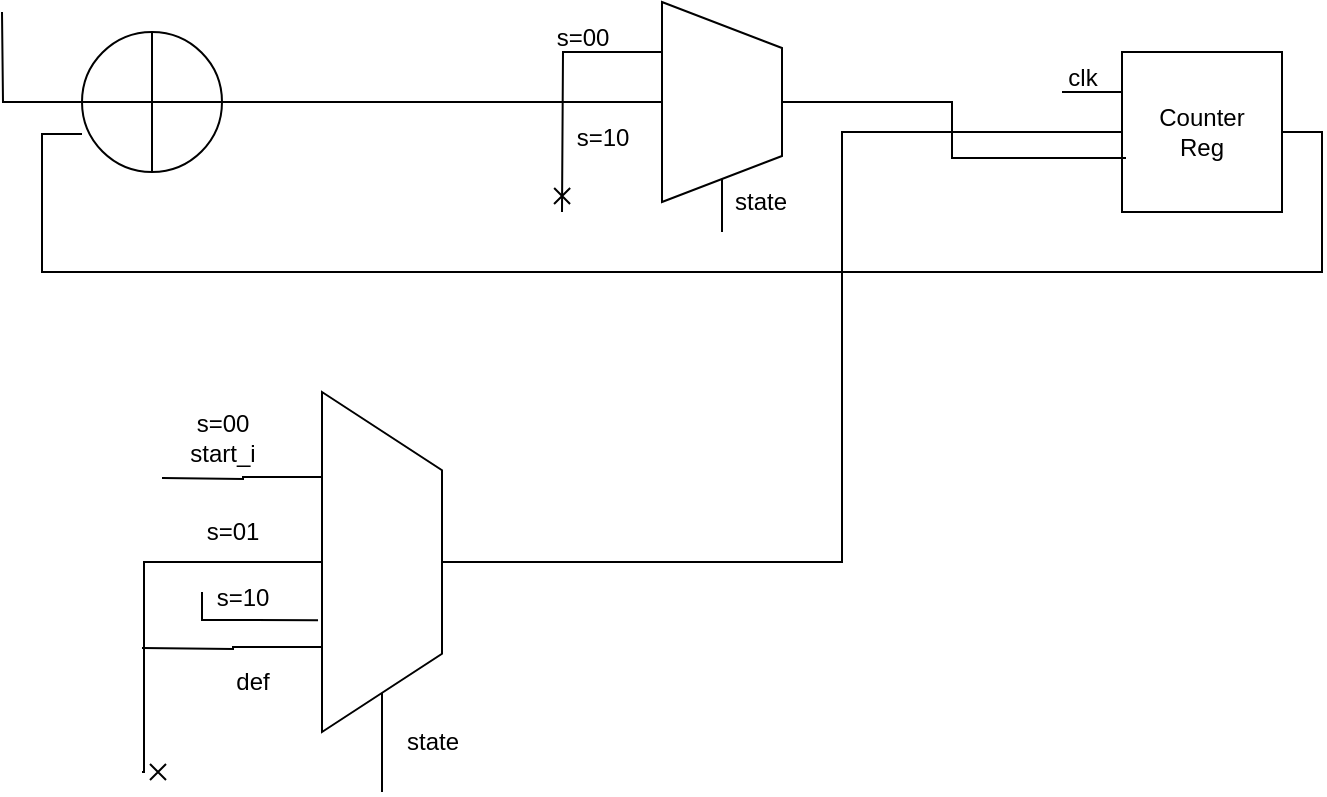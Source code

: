 <mxfile version="24.3.1" type="device">
  <diagram name="Page-1" id="ciqssp094y9-y4Y2GWGX">
    <mxGraphModel dx="1244" dy="404" grid="1" gridSize="10" guides="1" tooltips="1" connect="1" arrows="1" fold="1" page="1" pageScale="1" pageWidth="827" pageHeight="1169" math="0" shadow="0">
      <root>
        <mxCell id="0" />
        <mxCell id="1" parent="0" />
        <mxCell id="ubDHVYA9ifi8-oPXP1Gr-10" style="edgeStyle=orthogonalEdgeStyle;rounded=0;orthogonalLoop=1;jettySize=auto;html=1;exitX=0;exitY=0.25;exitDx=0;exitDy=0;endArrow=none;endFill=0;" edge="1" parent="1" source="ubDHVYA9ifi8-oPXP1Gr-1">
          <mxGeometry relative="1" as="geometry">
            <mxPoint x="590" y="100" as="targetPoint" />
          </mxGeometry>
        </mxCell>
        <mxCell id="ubDHVYA9ifi8-oPXP1Gr-1" value="Counter&lt;div&gt;Reg&lt;/div&gt;" style="whiteSpace=wrap;html=1;aspect=fixed;" vertex="1" parent="1">
          <mxGeometry x="620" y="80" width="80" height="80" as="geometry" />
        </mxCell>
        <mxCell id="ubDHVYA9ifi8-oPXP1Gr-13" style="edgeStyle=orthogonalEdgeStyle;rounded=0;orthogonalLoop=1;jettySize=auto;html=1;entryX=0;entryY=0.5;entryDx=0;entryDy=0;endArrow=none;endFill=0;" edge="1" parent="1" source="ubDHVYA9ifi8-oPXP1Gr-2" target="ubDHVYA9ifi8-oPXP1Gr-1">
          <mxGeometry relative="1" as="geometry">
            <Array as="points">
              <mxPoint x="480" y="335" />
              <mxPoint x="480" y="120" />
            </Array>
          </mxGeometry>
        </mxCell>
        <mxCell id="ubDHVYA9ifi8-oPXP1Gr-15" style="edgeStyle=orthogonalEdgeStyle;rounded=0;orthogonalLoop=1;jettySize=auto;html=1;exitX=0;exitY=0.5;exitDx=0;exitDy=0;endArrow=none;endFill=0;" edge="1" parent="1" source="ubDHVYA9ifi8-oPXP1Gr-2">
          <mxGeometry relative="1" as="geometry">
            <mxPoint x="250" y="450" as="targetPoint" />
          </mxGeometry>
        </mxCell>
        <mxCell id="ubDHVYA9ifi8-oPXP1Gr-16" style="edgeStyle=orthogonalEdgeStyle;rounded=0;orthogonalLoop=1;jettySize=auto;html=1;exitX=0.75;exitY=0;exitDx=0;exitDy=0;endArrow=none;endFill=0;" edge="1" parent="1" source="ubDHVYA9ifi8-oPXP1Gr-2">
          <mxGeometry relative="1" as="geometry">
            <mxPoint x="140" y="293" as="targetPoint" />
          </mxGeometry>
        </mxCell>
        <mxCell id="ubDHVYA9ifi8-oPXP1Gr-17" style="edgeStyle=orthogonalEdgeStyle;rounded=0;orthogonalLoop=1;jettySize=auto;html=1;exitX=0.5;exitY=0;exitDx=0;exitDy=0;endArrow=cross;endFill=0;" edge="1" parent="1" source="ubDHVYA9ifi8-oPXP1Gr-2">
          <mxGeometry relative="1" as="geometry">
            <mxPoint x="130" y="440" as="targetPoint" />
            <Array as="points">
              <mxPoint x="131" y="335" />
            </Array>
          </mxGeometry>
        </mxCell>
        <mxCell id="ubDHVYA9ifi8-oPXP1Gr-19" style="edgeStyle=orthogonalEdgeStyle;rounded=0;orthogonalLoop=1;jettySize=auto;html=1;exitX=0.25;exitY=0;exitDx=0;exitDy=0;endArrow=none;endFill=0;" edge="1" parent="1" source="ubDHVYA9ifi8-oPXP1Gr-2">
          <mxGeometry relative="1" as="geometry">
            <mxPoint x="130" y="378" as="targetPoint" />
          </mxGeometry>
        </mxCell>
        <mxCell id="ubDHVYA9ifi8-oPXP1Gr-2" value="" style="verticalLabelPosition=middle;verticalAlign=middle;html=1;shape=trapezoid;perimeter=trapezoidPerimeter;whiteSpace=wrap;size=0.23;arcSize=10;flipV=1;labelPosition=center;align=center;rotation=-90;" vertex="1" parent="1">
          <mxGeometry x="165" y="305" width="170" height="60" as="geometry" />
        </mxCell>
        <mxCell id="ubDHVYA9ifi8-oPXP1Gr-11" style="edgeStyle=orthogonalEdgeStyle;rounded=0;orthogonalLoop=1;jettySize=auto;html=1;exitX=0.75;exitY=0;exitDx=0;exitDy=0;endArrow=cross;endFill=0;startArrow=none;startFill=0;" edge="1" parent="1" source="ubDHVYA9ifi8-oPXP1Gr-3">
          <mxGeometry relative="1" as="geometry">
            <mxPoint x="340" y="160" as="targetPoint" />
          </mxGeometry>
        </mxCell>
        <mxCell id="ubDHVYA9ifi8-oPXP1Gr-14" style="edgeStyle=orthogonalEdgeStyle;rounded=0;orthogonalLoop=1;jettySize=auto;html=1;exitX=0;exitY=0.5;exitDx=0;exitDy=0;endArrow=none;endFill=0;" edge="1" parent="1" source="ubDHVYA9ifi8-oPXP1Gr-3">
          <mxGeometry relative="1" as="geometry">
            <mxPoint x="420" y="170" as="targetPoint" />
          </mxGeometry>
        </mxCell>
        <mxCell id="ubDHVYA9ifi8-oPXP1Gr-3" value="" style="verticalLabelPosition=middle;verticalAlign=middle;html=1;shape=trapezoid;perimeter=trapezoidPerimeter;whiteSpace=wrap;size=0.23;arcSize=10;flipV=1;labelPosition=center;align=center;rotation=-90;" vertex="1" parent="1">
          <mxGeometry x="370" y="75" width="100" height="60" as="geometry" />
        </mxCell>
        <mxCell id="ubDHVYA9ifi8-oPXP1Gr-7" style="edgeStyle=orthogonalEdgeStyle;rounded=0;orthogonalLoop=1;jettySize=auto;html=1;entryX=0.5;entryY=0;entryDx=0;entryDy=0;endArrow=none;endFill=0;" edge="1" parent="1" source="ubDHVYA9ifi8-oPXP1Gr-5" target="ubDHVYA9ifi8-oPXP1Gr-3">
          <mxGeometry relative="1" as="geometry" />
        </mxCell>
        <mxCell id="ubDHVYA9ifi8-oPXP1Gr-12" style="edgeStyle=orthogonalEdgeStyle;rounded=0;orthogonalLoop=1;jettySize=auto;html=1;endArrow=none;endFill=0;" edge="1" parent="1" source="ubDHVYA9ifi8-oPXP1Gr-5">
          <mxGeometry relative="1" as="geometry">
            <mxPoint x="60" y="60" as="targetPoint" />
          </mxGeometry>
        </mxCell>
        <mxCell id="ubDHVYA9ifi8-oPXP1Gr-5" value="" style="verticalLabelPosition=bottom;verticalAlign=top;html=1;shape=mxgraph.flowchart.summing_function;" vertex="1" parent="1">
          <mxGeometry x="100" y="70" width="70" height="70" as="geometry" />
        </mxCell>
        <mxCell id="ubDHVYA9ifi8-oPXP1Gr-8" style="edgeStyle=orthogonalEdgeStyle;rounded=0;orthogonalLoop=1;jettySize=auto;html=1;entryX=0.025;entryY=0.663;entryDx=0;entryDy=0;entryPerimeter=0;endArrow=none;endFill=0;" edge="1" parent="1" source="ubDHVYA9ifi8-oPXP1Gr-3" target="ubDHVYA9ifi8-oPXP1Gr-1">
          <mxGeometry relative="1" as="geometry" />
        </mxCell>
        <mxCell id="ubDHVYA9ifi8-oPXP1Gr-9" style="edgeStyle=orthogonalEdgeStyle;rounded=0;orthogonalLoop=1;jettySize=auto;html=1;exitX=1;exitY=0.5;exitDx=0;exitDy=0;entryX=0;entryY=0.729;entryDx=0;entryDy=0;entryPerimeter=0;endArrow=none;endFill=0;" edge="1" parent="1" source="ubDHVYA9ifi8-oPXP1Gr-1" target="ubDHVYA9ifi8-oPXP1Gr-5">
          <mxGeometry relative="1" as="geometry">
            <Array as="points">
              <mxPoint x="720" y="120" />
              <mxPoint x="720" y="190" />
              <mxPoint x="80" y="190" />
              <mxPoint x="80" y="121" />
            </Array>
          </mxGeometry>
        </mxCell>
        <mxCell id="ubDHVYA9ifi8-oPXP1Gr-20" value="clk" style="text;html=1;align=center;verticalAlign=middle;resizable=0;points=[];autosize=1;strokeColor=none;fillColor=none;" vertex="1" parent="1">
          <mxGeometry x="580" y="78" width="40" height="30" as="geometry" />
        </mxCell>
        <mxCell id="ubDHVYA9ifi8-oPXP1Gr-21" value="s=00" style="text;html=1;align=center;verticalAlign=middle;resizable=0;points=[];autosize=1;strokeColor=none;fillColor=none;" vertex="1" parent="1">
          <mxGeometry x="325" y="58" width="50" height="30" as="geometry" />
        </mxCell>
        <mxCell id="ubDHVYA9ifi8-oPXP1Gr-22" value="state" style="text;html=1;align=center;verticalAlign=middle;resizable=0;points=[];autosize=1;strokeColor=none;fillColor=none;" vertex="1" parent="1">
          <mxGeometry x="414" y="140" width="50" height="30" as="geometry" />
        </mxCell>
        <mxCell id="ubDHVYA9ifi8-oPXP1Gr-23" value="s=10" style="text;html=1;align=center;verticalAlign=middle;resizable=0;points=[];autosize=1;strokeColor=none;fillColor=none;" vertex="1" parent="1">
          <mxGeometry x="335" y="108" width="50" height="30" as="geometry" />
        </mxCell>
        <mxCell id="ubDHVYA9ifi8-oPXP1Gr-24" value="s=00&lt;div&gt;start_i&lt;/div&gt;" style="text;html=1;align=center;verticalAlign=middle;resizable=0;points=[];autosize=1;strokeColor=none;fillColor=none;" vertex="1" parent="1">
          <mxGeometry x="140" y="253" width="60" height="40" as="geometry" />
        </mxCell>
        <mxCell id="ubDHVYA9ifi8-oPXP1Gr-25" value="s=01" style="text;html=1;align=center;verticalAlign=middle;resizable=0;points=[];autosize=1;strokeColor=none;fillColor=none;" vertex="1" parent="1">
          <mxGeometry x="150" y="305" width="50" height="30" as="geometry" />
        </mxCell>
        <mxCell id="ubDHVYA9ifi8-oPXP1Gr-26" value="state" style="text;html=1;align=center;verticalAlign=middle;resizable=0;points=[];autosize=1;strokeColor=none;fillColor=none;" vertex="1" parent="1">
          <mxGeometry x="250" y="410" width="50" height="30" as="geometry" />
        </mxCell>
        <mxCell id="ubDHVYA9ifi8-oPXP1Gr-27" value="def" style="text;html=1;align=center;verticalAlign=middle;resizable=0;points=[];autosize=1;strokeColor=none;fillColor=none;" vertex="1" parent="1">
          <mxGeometry x="165" y="380" width="40" height="30" as="geometry" />
        </mxCell>
        <mxCell id="ubDHVYA9ifi8-oPXP1Gr-29" value="" style="endArrow=none;html=1;rounded=0;exitX=0.329;exitY=1.033;exitDx=0;exitDy=0;exitPerimeter=0;" edge="1" parent="1" source="ubDHVYA9ifi8-oPXP1Gr-2">
          <mxGeometry width="50" height="50" relative="1" as="geometry">
            <mxPoint x="370" y="380" as="sourcePoint" />
            <mxPoint x="160" y="350" as="targetPoint" />
            <Array as="points">
              <mxPoint x="160" y="364" />
            </Array>
          </mxGeometry>
        </mxCell>
        <mxCell id="ubDHVYA9ifi8-oPXP1Gr-30" value="s=10" style="text;html=1;align=center;verticalAlign=middle;resizable=0;points=[];autosize=1;strokeColor=none;fillColor=none;" vertex="1" parent="1">
          <mxGeometry x="155" y="338" width="50" height="30" as="geometry" />
        </mxCell>
      </root>
    </mxGraphModel>
  </diagram>
</mxfile>
